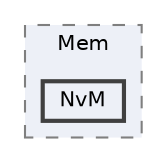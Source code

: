 digraph "Project/avProj/Debug/Bsw/Mem/NvM"
{
 // LATEX_PDF_SIZE
  bgcolor="transparent";
  edge [fontname=Helvetica,fontsize=10,labelfontname=Helvetica,labelfontsize=10];
  node [fontname=Helvetica,fontsize=10,shape=box,height=0.2,width=0.4];
  compound=true
  subgraph clusterdir_9db78438501622fbb1c0212e3e32ba60 {
    graph [ bgcolor="#edf0f7", pencolor="grey50", label="Mem", fontname=Helvetica,fontsize=10 style="filled,dashed", URL="dir_9db78438501622fbb1c0212e3e32ba60.html",tooltip=""]
  dir_4fd8f47bd25380035df1b6300fd85377 [label="NvM", fillcolor="#edf0f7", color="grey25", style="filled,bold", URL="dir_4fd8f47bd25380035df1b6300fd85377.html",tooltip=""];
  }
}
